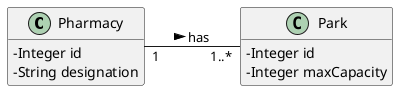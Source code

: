 @startuml
skinparam classAttributeIconSize 0
hide methods
left to right direction

class Pharmacy {
    -Integer id
    -String designation
}


class Park {
    -Integer id
    -Integer maxCapacity
}

/'------------------------------------------------------------------------------------ '/


Pharmacy "1" -- "1..*" Park: has >

@enduml
